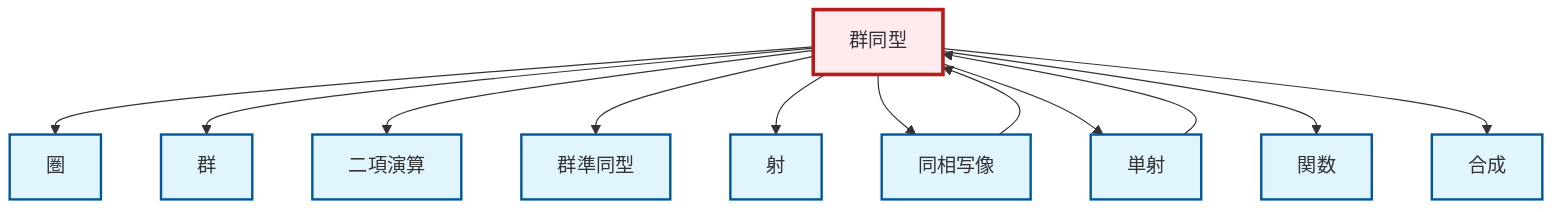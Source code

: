 graph TD
    classDef definition fill:#e1f5fe,stroke:#01579b,stroke-width:2px
    classDef theorem fill:#f3e5f5,stroke:#4a148c,stroke-width:2px
    classDef axiom fill:#fff3e0,stroke:#e65100,stroke-width:2px
    classDef example fill:#e8f5e9,stroke:#1b5e20,stroke-width:2px
    classDef current fill:#ffebee,stroke:#b71c1c,stroke-width:3px
    def-isomorphism["群同型"]:::definition
    def-composition["合成"]:::definition
    def-monomorphism["単射"]:::definition
    def-category["圏"]:::definition
    def-group["群"]:::definition
    def-binary-operation["二項演算"]:::definition
    def-function["関数"]:::definition
    def-homomorphism["群準同型"]:::definition
    def-morphism["射"]:::definition
    def-homeomorphism["同相写像"]:::definition
    def-isomorphism --> def-category
    def-isomorphism --> def-group
    def-isomorphism --> def-binary-operation
    def-isomorphism --> def-homomorphism
    def-monomorphism --> def-isomorphism
    def-homeomorphism --> def-isomorphism
    def-isomorphism --> def-morphism
    def-isomorphism --> def-homeomorphism
    def-isomorphism --> def-monomorphism
    def-isomorphism --> def-function
    def-isomorphism --> def-composition
    class def-isomorphism current